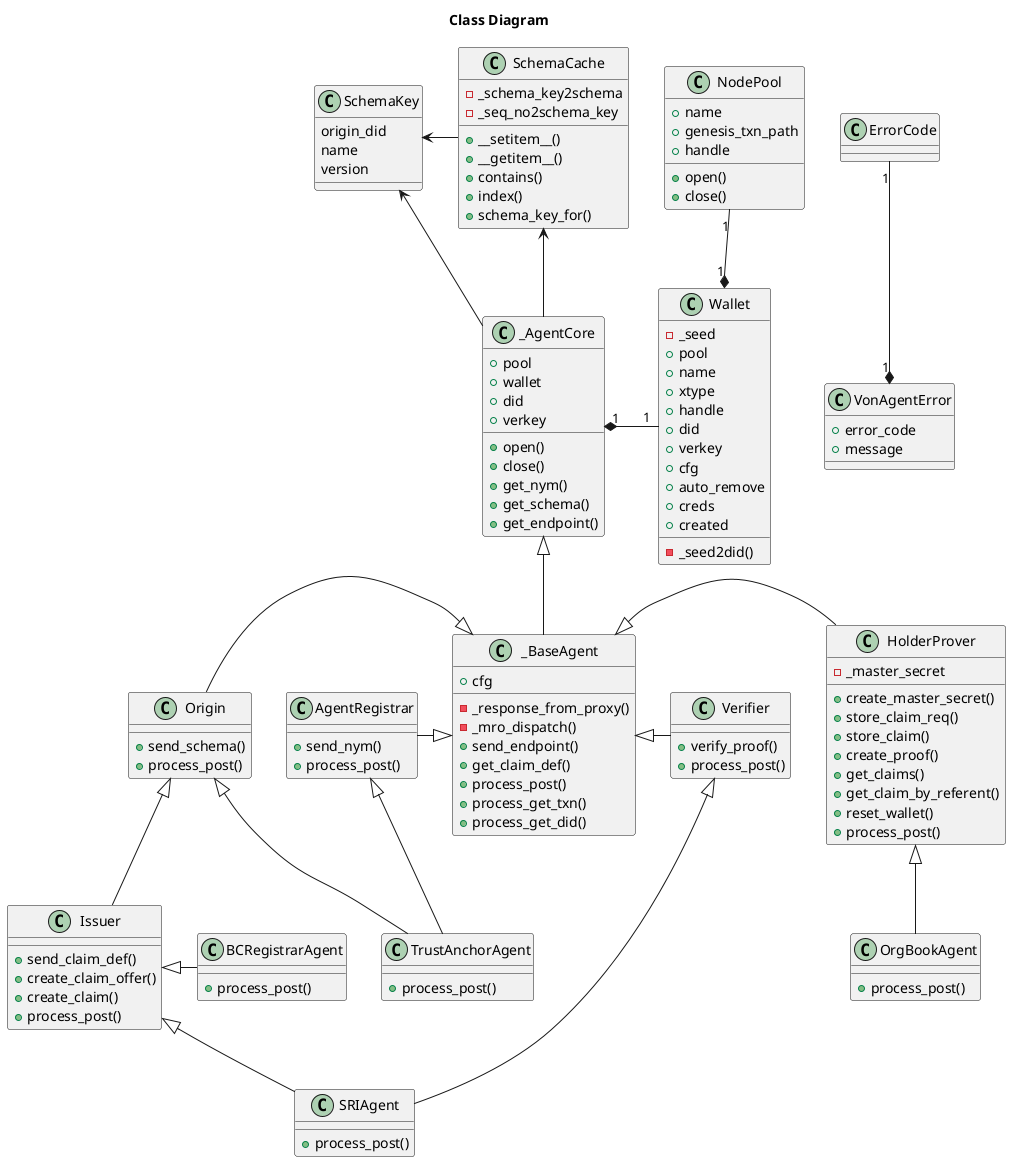 @startuml
/'
Copyright 2017-2018 Government of Canada - Public Services and Procurement Canada - buyandsell.gc.ca

Licensed under the Apache License, Version 2.0 (the "License");
you may not use this file except in compliance with the License.
You may obtain a copy of the License at

http://www.apache.org/licenses/LICENSE-2.0

Unless required by applicable law or agreed to in writing, software
distributed under the License is distributed on an "AS IS" BASIS,
WITHOUT WARRANTIES OR CONDITIONS OF ANY KIND, either express or implied.
See the License for the specific language governing permissions and
limitations under the License.
'/

title Class Diagram

class ErrorCode {
}

class VonAgentError {
    + error_code
    + message
}

class SchemaKey {
    origin_did
    name
    version
}

class SchemaCache {
    -_schema_key2schema
    -_seq_no2schema_key
    +__setitem__()
    +__getitem__()
    +contains()
    +index()
    +schema_key_for()
}

class Wallet {
    -_seed
    +pool
    +name
    +xtype
    +handle
    +did
    +verkey
    +cfg
    +auto_remove
    +creds
    +created
    -_seed2did()
}

class NodePool {
    +name
    +genesis_txn_path
    +handle
    +open()
    +close()
}

class _AgentCore {
    +pool
    +wallet
    +did
    +verkey
    +open()
    +close()
    +get_nym()
    +get_schema()
    +get_endpoint()
}

class _BaseAgent {
    +cfg
    -_response_from_proxy()
    -_mro_dispatch()
    +send_endpoint()
    +get_claim_def()
    +process_post()
    +process_get_txn()
    +process_get_did()
}

class AgentRegistrar {
    +send_nym()
    +process_post()
}

class Origin {
    +send_schema()
    +process_post()
}

class Issuer {
    +send_claim_def()
    +create_claim_offer()
    +create_claim()
    +process_post()
}

class HolderProver {
    -_master_secret
    +create_master_secret()
    +store_claim_req()
    +store_claim()
    +create_proof()
    +get_claims()
    +get_claim_by_referent()
    +reset_wallet()
    +process_post()
}

class Verifier {
    +verify_proof()
    +process_post()
}

class TrustAnchorAgent {
    +process_post()
}

class SRIAgent {
    +process_post()
}

class BCRegistrarAgent {
    +process_post()
}

class OrgBookAgent {
    +process_post()
}

VonAgentError "1" *-up- "1" ErrorCode
SchemaCache -left-> SchemaKey
_AgentCore -left-> SchemaKey

_AgentCore -up-> SchemaCache
_AgentCore "1" *-right- "1" Wallet
Wallet "1" *-up- "1" NodePool

_AgentCore <|-down- _BaseAgent
_BaseAgent <|-left- AgentRegistrar
_BaseAgent <|-left- Origin
_BaseAgent <|-right- HolderProver
_BaseAgent <|-right- Verifier

AgentRegistrar <|-down- TrustAnchorAgent
Origin <|-down- TrustAnchorAgent
Origin <|-down- Issuer

Issuer <|-down- SRIAgent
Verifier <|-down- SRIAgent

Issuer <|- BCRegistrarAgent

HolderProver <|-down- OrgBookAgent

@enduml
